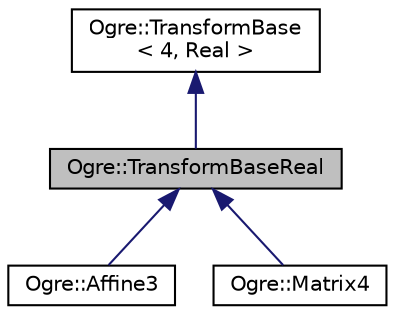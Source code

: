 digraph "Ogre::TransformBaseReal"
{
  bgcolor="transparent";
  edge [fontname="Helvetica",fontsize="10",labelfontname="Helvetica",labelfontsize="10"];
  node [fontname="Helvetica",fontsize="10",shape=record];
  Node0 [label="Ogre::TransformBaseReal",height=0.2,width=0.4,color="black", fillcolor="grey75", style="filled", fontcolor="black"];
  Node1 -> Node0 [dir="back",color="midnightblue",fontsize="10",style="solid",fontname="Helvetica"];
  Node1 [label="Ogre::TransformBase\l\< 4, Real \>",height=0.2,width=0.4,color="black",URL="$class_ogre_1_1_transform_base.html"];
  Node0 -> Node2 [dir="back",color="midnightblue",fontsize="10",style="solid",fontname="Helvetica"];
  Node2 [label="Ogre::Affine3",height=0.2,width=0.4,color="black",URL="$class_ogre_1_1_affine3.html",tooltip="Transform specialization for 3D Affine - encapsulating a 3x4 Matrix. "];
  Node0 -> Node3 [dir="back",color="midnightblue",fontsize="10",style="solid",fontname="Helvetica"];
  Node3 [label="Ogre::Matrix4",height=0.2,width=0.4,color="black",URL="$class_ogre_1_1_matrix4.html",tooltip="Transform specialization for projective - encapsulating a 4x4 Matrix. "];
}

